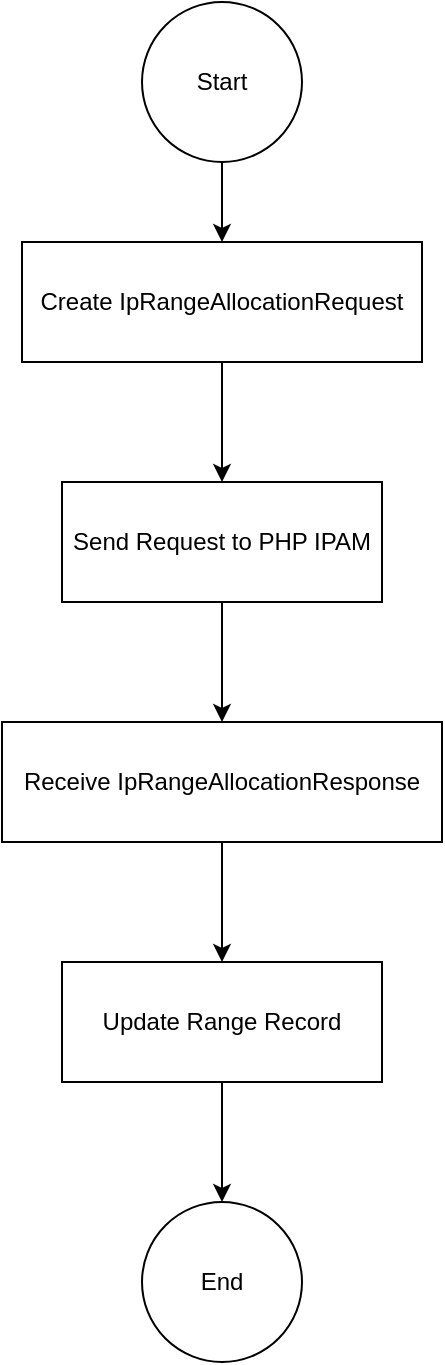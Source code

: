<mxfile>
    <diagram id="gpv0bHz8AWKOhcC0Xc7e" name="Allocate IP Range">
        <mxGraphModel dx="1139" dy="779" grid="1" gridSize="10" guides="1" tooltips="1" connect="1" arrows="1" fold="1" page="1" pageScale="1" pageWidth="850" pageHeight="1100" math="0" shadow="0">
            <root>
                <mxCell id="0"/>
                <mxCell id="1" parent="0"/>
                <mxCell id="14" style="edgeStyle=none;html=1;exitX=0.5;exitY=1;exitDx=0;exitDy=0;entryX=0.5;entryY=0;entryDx=0;entryDy=0;" edge="1" parent="1" source="2" target="3">
                    <mxGeometry relative="1" as="geometry"/>
                </mxCell>
                <mxCell id="2" value="Start" style="ellipse;whiteSpace=wrap;html=1;aspect=fixed;" vertex="1" parent="1">
                    <mxGeometry x="360" y="40" width="80" height="80" as="geometry"/>
                </mxCell>
                <mxCell id="15" style="edgeStyle=none;html=1;exitX=0.5;exitY=1;exitDx=0;exitDy=0;entryX=0.5;entryY=0;entryDx=0;entryDy=0;" edge="1" parent="1" source="3" target="4">
                    <mxGeometry relative="1" as="geometry"/>
                </mxCell>
                <mxCell id="3" value="Create IpRangeAllocationRequest" style="rounded=0;whiteSpace=wrap;html=1;" vertex="1" parent="1">
                    <mxGeometry x="300" y="160" width="200" height="60" as="geometry"/>
                </mxCell>
                <mxCell id="16" style="edgeStyle=none;html=1;exitX=0.5;exitY=1;exitDx=0;exitDy=0;entryX=0.5;entryY=0;entryDx=0;entryDy=0;" edge="1" parent="1" source="4" target="5">
                    <mxGeometry relative="1" as="geometry"/>
                </mxCell>
                <mxCell id="4" value="Send Request to PHP IPAM" style="rounded=0;whiteSpace=wrap;html=1;" vertex="1" parent="1">
                    <mxGeometry x="320" y="280" width="160" height="60" as="geometry"/>
                </mxCell>
                <mxCell id="17" style="edgeStyle=none;html=1;exitX=0.5;exitY=1;exitDx=0;exitDy=0;entryX=0.5;entryY=0;entryDx=0;entryDy=0;" edge="1" parent="1" source="5" target="6">
                    <mxGeometry relative="1" as="geometry"/>
                </mxCell>
                <mxCell id="5" value="Receive IpRangeAllocationResponse" style="rounded=0;whiteSpace=wrap;html=1;" vertex="1" parent="1">
                    <mxGeometry x="290" y="400" width="220" height="60" as="geometry"/>
                </mxCell>
                <mxCell id="18" style="edgeStyle=none;html=1;exitX=0.5;exitY=1;exitDx=0;exitDy=0;entryX=0.5;entryY=0;entryDx=0;entryDy=0;" edge="1" parent="1" source="6" target="7">
                    <mxGeometry relative="1" as="geometry"/>
                </mxCell>
                <mxCell id="6" value="Update Range Record" style="rounded=0;whiteSpace=wrap;html=1;" vertex="1" parent="1">
                    <mxGeometry x="320" y="520" width="160" height="60" as="geometry"/>
                </mxCell>
                <mxCell id="7" value="End" style="ellipse;whiteSpace=wrap;html=1;aspect=fixed;" vertex="1" parent="1">
                    <mxGeometry x="360" y="640" width="80" height="80" as="geometry"/>
                </mxCell>
            </root>
        </mxGraphModel>
    </diagram>
</mxfile>
